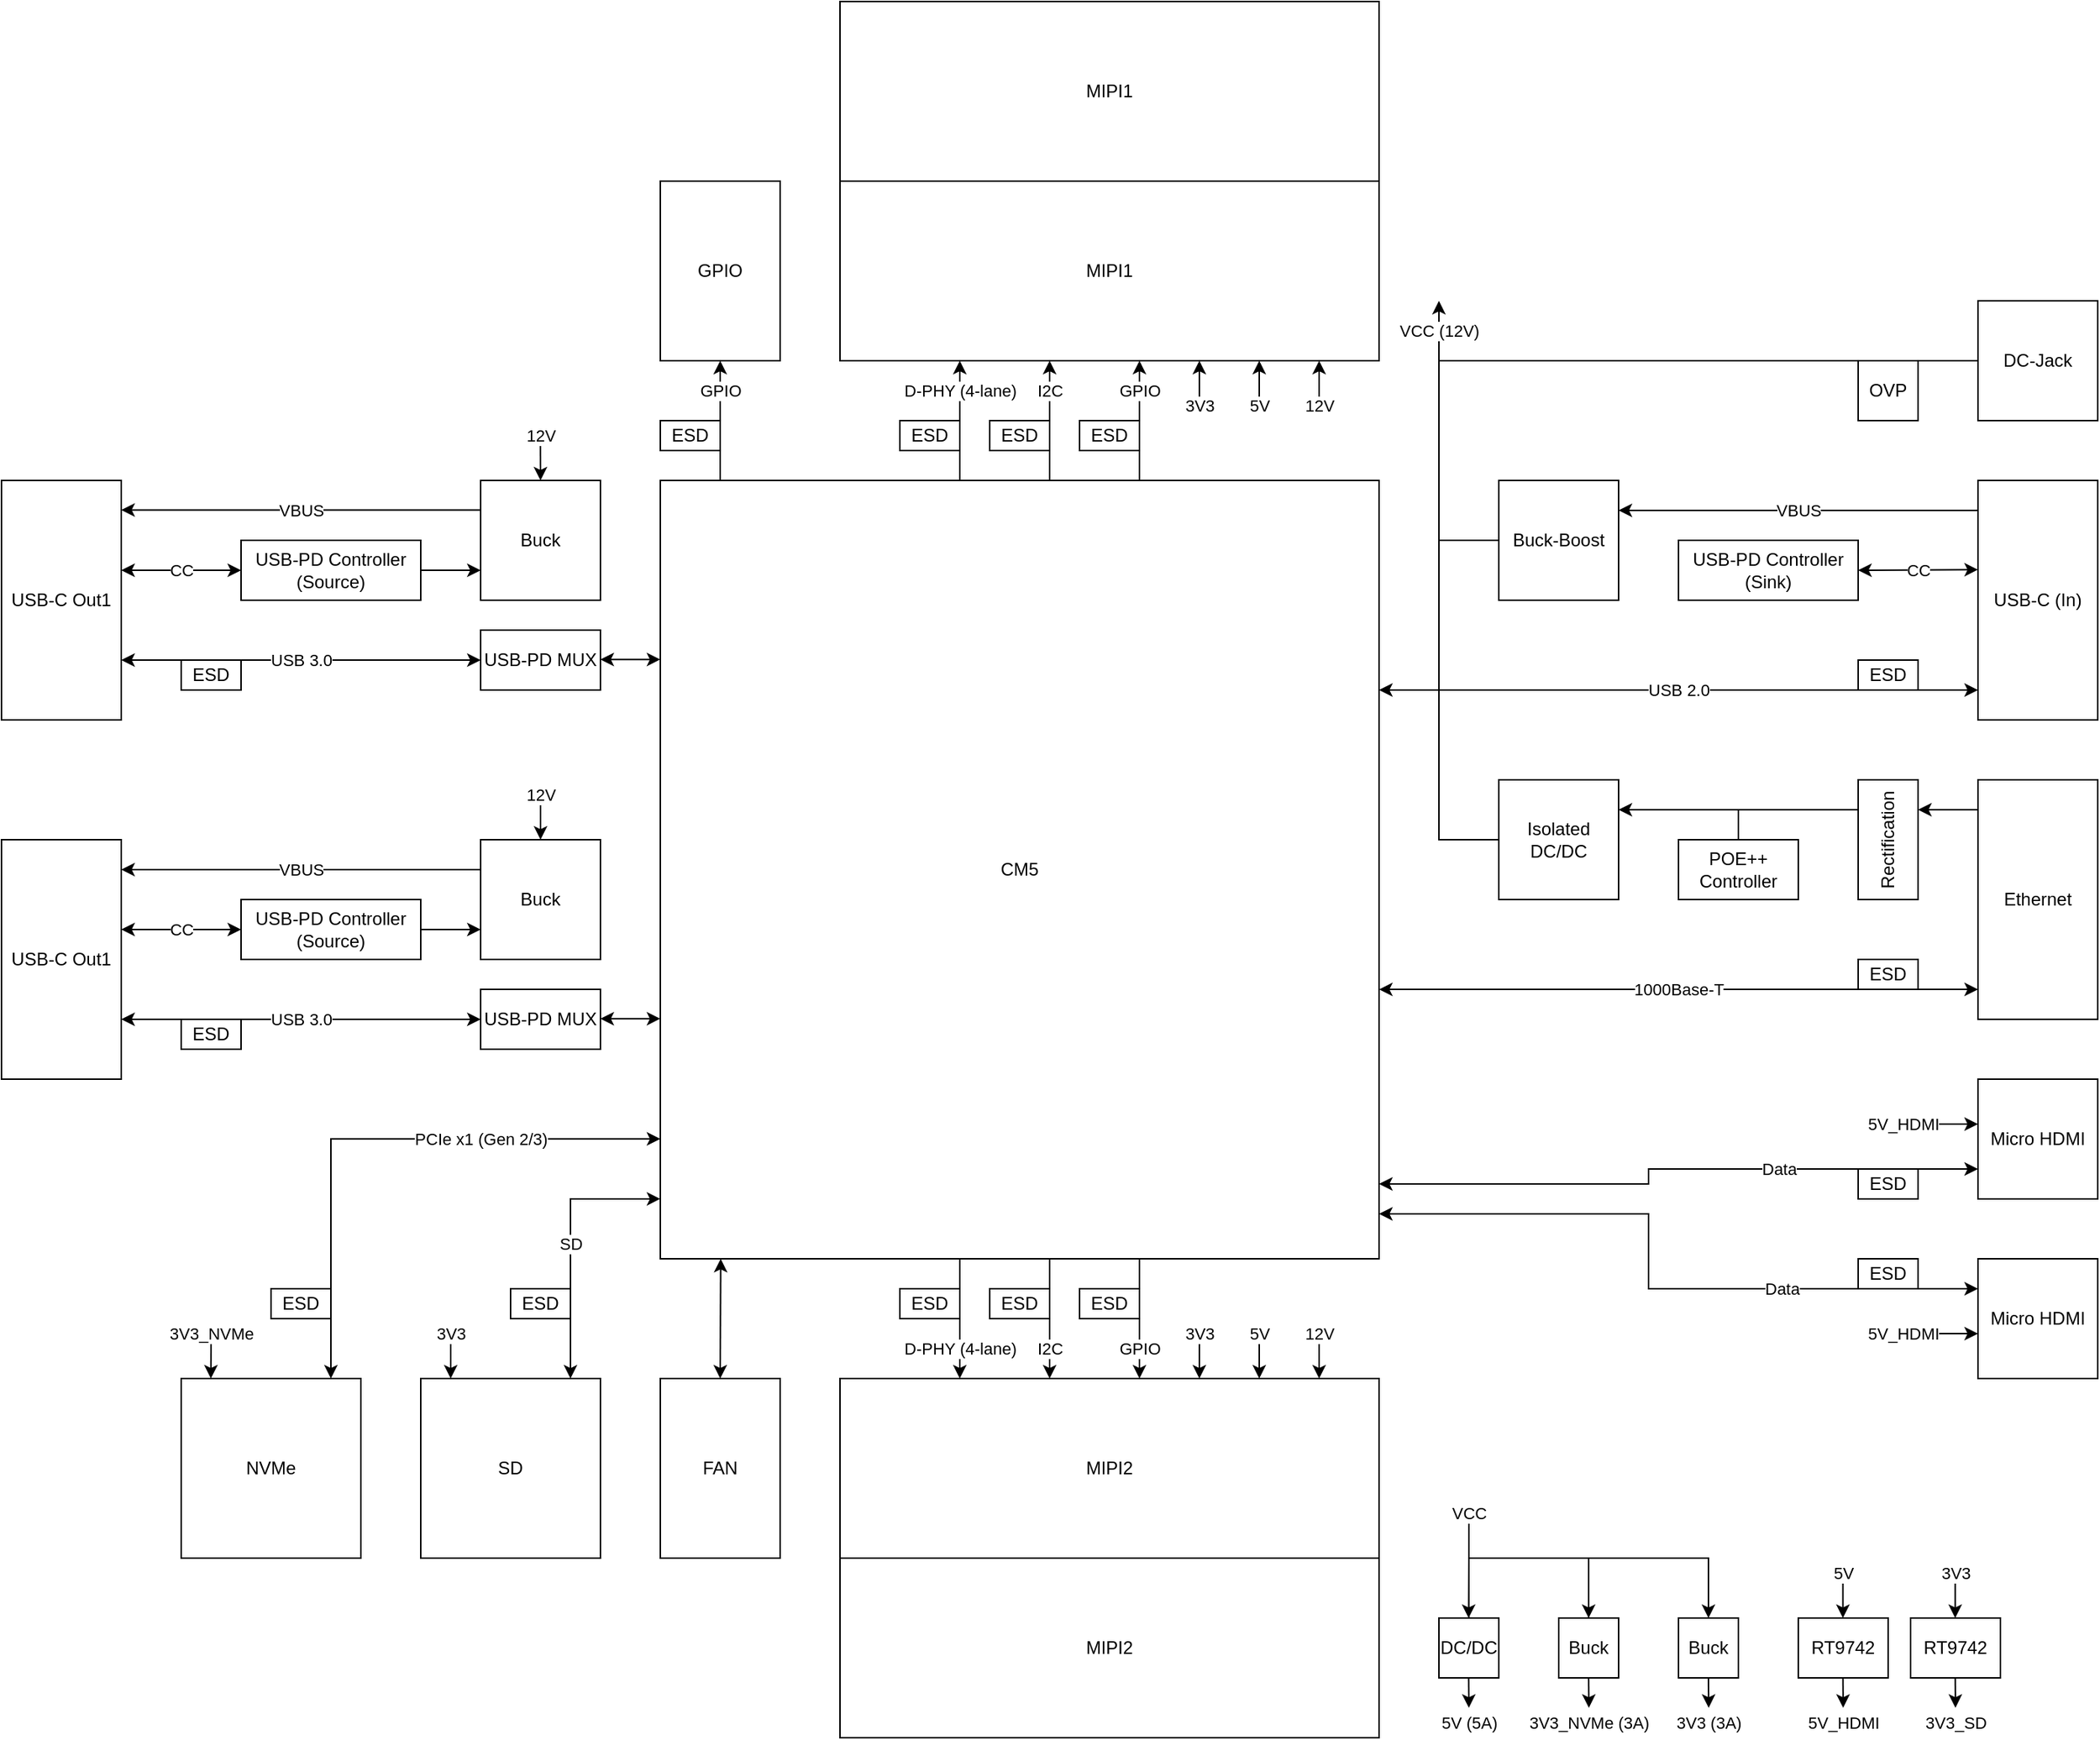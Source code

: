<mxfile version="27.1.4">
  <diagram name="Page-1" id="ZFb-VurABWfA0u6sD8vo">
    <mxGraphModel dx="1139" dy="1746" grid="1" gridSize="10" guides="1" tooltips="1" connect="1" arrows="1" fold="1" page="1" pageScale="1" pageWidth="850" pageHeight="1100" math="0" shadow="0">
      <root>
        <mxCell id="0" />
        <mxCell id="1" parent="0" />
        <mxCell id="SCgSe4FGh3BIuNATgcF7-69" value="1000Base-T" style="edgeStyle=orthogonalEdgeStyle;rounded=0;orthogonalLoop=1;jettySize=auto;html=1;startArrow=classic;startFill=1;" edge="1" parent="1" source="SCgSe4FGh3BIuNATgcF7-1">
          <mxGeometry relative="1" as="geometry">
            <mxPoint x="920" y="540.043" as="targetPoint" />
            <Array as="points">
              <mxPoint x="1010" y="540" />
              <mxPoint x="1010" y="540" />
            </Array>
          </mxGeometry>
        </mxCell>
        <mxCell id="SCgSe4FGh3BIuNATgcF7-1" value="&lt;div&gt;Ethernet&lt;/div&gt;" style="rounded=0;whiteSpace=wrap;html=1;" vertex="1" parent="1">
          <mxGeometry x="1320" y="400" width="80" height="160" as="geometry" />
        </mxCell>
        <mxCell id="SCgSe4FGh3BIuNATgcF7-2" value="NVMe" style="rounded=0;whiteSpace=wrap;html=1;" vertex="1" parent="1">
          <mxGeometry x="120" y="800" width="120" height="120" as="geometry" />
        </mxCell>
        <mxCell id="SCgSe4FGh3BIuNATgcF7-3" value="SD" style="rounded=0;whiteSpace=wrap;html=1;" vertex="1" parent="1">
          <mxGeometry x="280" y="800" width="120" height="120" as="geometry" />
        </mxCell>
        <mxCell id="SCgSe4FGh3BIuNATgcF7-4" value="USB-C (In)" style="rounded=0;whiteSpace=wrap;html=1;" vertex="1" parent="1">
          <mxGeometry x="1320" y="200" width="80" height="160" as="geometry" />
        </mxCell>
        <mxCell id="SCgSe4FGh3BIuNATgcF7-5" value="&lt;div&gt;USB-C Out1&lt;/div&gt;" style="rounded=0;whiteSpace=wrap;html=1;" vertex="1" parent="1">
          <mxGeometry y="200" width="80" height="160" as="geometry" />
        </mxCell>
        <mxCell id="SCgSe4FGh3BIuNATgcF7-6" value="USB-PD Controller (Source)" style="rounded=0;whiteSpace=wrap;html=1;" vertex="1" parent="1">
          <mxGeometry x="160" y="240" width="120" height="40" as="geometry" />
        </mxCell>
        <mxCell id="SCgSe4FGh3BIuNATgcF7-49" value="D-PHY (4-lane)" style="edgeStyle=orthogonalEdgeStyle;rounded=0;orthogonalLoop=1;jettySize=auto;html=1;exitX=0.25;exitY=0;exitDx=0;exitDy=0;entryX=0.25;entryY=1;entryDx=0;entryDy=0;" edge="1" parent="1">
          <mxGeometry x="0.5" relative="1" as="geometry">
            <mxPoint x="640" y="200" as="sourcePoint" />
            <mxPoint x="640" y="120" as="targetPoint" />
            <mxPoint as="offset" />
          </mxGeometry>
        </mxCell>
        <mxCell id="SCgSe4FGh3BIuNATgcF7-58" value="I2C" style="edgeStyle=orthogonalEdgeStyle;rounded=0;orthogonalLoop=1;jettySize=auto;html=1;exitX=0.5;exitY=0;exitDx=0;exitDy=0;entryX=0.5;entryY=1;entryDx=0;entryDy=0;" edge="1" parent="1">
          <mxGeometry x="0.5" relative="1" as="geometry">
            <mxPoint x="700" y="200" as="sourcePoint" />
            <mxPoint x="700" y="120" as="targetPoint" />
            <Array as="points">
              <mxPoint x="700" y="140" />
              <mxPoint x="700" y="140" />
            </Array>
            <mxPoint as="offset" />
          </mxGeometry>
        </mxCell>
        <mxCell id="SCgSe4FGh3BIuNATgcF7-60" value="I2C" style="edgeStyle=orthogonalEdgeStyle;rounded=0;orthogonalLoop=1;jettySize=auto;html=1;exitX=0.5;exitY=1;exitDx=0;exitDy=0;" edge="1" parent="1">
          <mxGeometry x="0.5" relative="1" as="geometry">
            <mxPoint x="700" y="720" as="sourcePoint" />
            <mxPoint x="700" y="800" as="targetPoint" />
            <mxPoint as="offset" />
          </mxGeometry>
        </mxCell>
        <mxCell id="SCgSe4FGh3BIuNATgcF7-7" value="CM5" style="rounded=0;whiteSpace=wrap;html=1;" vertex="1" parent="1">
          <mxGeometry x="440" y="200" width="480" height="520" as="geometry" />
        </mxCell>
        <mxCell id="SCgSe4FGh3BIuNATgcF7-9" value="&lt;div&gt;USB-C Out1&lt;/div&gt;" style="rounded=0;whiteSpace=wrap;html=1;" vertex="1" parent="1">
          <mxGeometry y="440" width="80" height="160" as="geometry" />
        </mxCell>
        <mxCell id="SCgSe4FGh3BIuNATgcF7-92" style="edgeStyle=orthogonalEdgeStyle;rounded=0;orthogonalLoop=1;jettySize=auto;html=1;entryX=0;entryY=0.5;entryDx=0;entryDy=0;endArrow=none;startFill=0;" edge="1" parent="1" source="SCgSe4FGh3BIuNATgcF7-10" target="SCgSe4FGh3BIuNATgcF7-12">
          <mxGeometry relative="1" as="geometry">
            <Array as="points">
              <mxPoint x="960" y="120" />
              <mxPoint x="960" y="240" />
            </Array>
          </mxGeometry>
        </mxCell>
        <mxCell id="SCgSe4FGh3BIuNATgcF7-10" value="&lt;div&gt;DC-Jack&lt;/div&gt;" style="rounded=0;whiteSpace=wrap;html=1;" vertex="1" parent="1">
          <mxGeometry x="1320" y="80" width="80" height="80" as="geometry" />
        </mxCell>
        <mxCell id="SCgSe4FGh3BIuNATgcF7-11" value="USB-PD Controller (Sink)" style="rounded=0;whiteSpace=wrap;html=1;" vertex="1" parent="1">
          <mxGeometry x="1120" y="240" width="120" height="40" as="geometry" />
        </mxCell>
        <mxCell id="SCgSe4FGh3BIuNATgcF7-91" style="edgeStyle=orthogonalEdgeStyle;rounded=0;orthogonalLoop=1;jettySize=auto;html=1;entryX=0;entryY=0.5;entryDx=0;entryDy=0;endArrow=none;startFill=0;" edge="1" parent="1" source="SCgSe4FGh3BIuNATgcF7-12" target="SCgSe4FGh3BIuNATgcF7-19">
          <mxGeometry relative="1" as="geometry">
            <Array as="points">
              <mxPoint x="960" y="240" />
              <mxPoint x="960" y="440" />
            </Array>
          </mxGeometry>
        </mxCell>
        <mxCell id="SCgSe4FGh3BIuNATgcF7-12" value="Buck-Boost" style="rounded=0;whiteSpace=wrap;html=1;" vertex="1" parent="1">
          <mxGeometry x="1000" y="200" width="80" height="80" as="geometry" />
        </mxCell>
        <mxCell id="SCgSe4FGh3BIuNATgcF7-14" value="&lt;div&gt;POE++ Controller&lt;/div&gt;" style="rounded=0;whiteSpace=wrap;html=1;" vertex="1" parent="1">
          <mxGeometry x="1120" y="440" width="80" height="40" as="geometry" />
        </mxCell>
        <mxCell id="SCgSe4FGh3BIuNATgcF7-15" value="USB-PD Controller (Source)" style="rounded=0;whiteSpace=wrap;html=1;" vertex="1" parent="1">
          <mxGeometry x="160" y="480" width="120" height="40" as="geometry" />
        </mxCell>
        <mxCell id="SCgSe4FGh3BIuNATgcF7-17" value="&lt;div&gt;MIPI1&lt;/div&gt;" style="rounded=0;whiteSpace=wrap;html=1;" vertex="1" parent="1">
          <mxGeometry x="560" width="360" height="120" as="geometry" />
        </mxCell>
        <mxCell id="SCgSe4FGh3BIuNATgcF7-50" style="edgeStyle=orthogonalEdgeStyle;rounded=0;orthogonalLoop=1;jettySize=auto;html=1;exitX=0.25;exitY=0;exitDx=0;exitDy=0;entryX=0.25;entryY=1;entryDx=0;entryDy=0;startArrow=classic;startFill=1;endArrow=none;" edge="1" parent="1">
          <mxGeometry relative="1" as="geometry">
            <mxPoint x="640" y="800" as="sourcePoint" />
            <mxPoint x="640" y="720" as="targetPoint" />
          </mxGeometry>
        </mxCell>
        <mxCell id="SCgSe4FGh3BIuNATgcF7-51" value="D-PHY (4-lane)" style="edgeLabel;html=1;align=center;verticalAlign=middle;resizable=0;points=[];" vertex="1" connectable="0" parent="SCgSe4FGh3BIuNATgcF7-50">
          <mxGeometry x="-0.205" y="-1" relative="1" as="geometry">
            <mxPoint x="-1" y="12" as="offset" />
          </mxGeometry>
        </mxCell>
        <mxCell id="SCgSe4FGh3BIuNATgcF7-18" value="MIPI2" style="rounded=0;whiteSpace=wrap;html=1;" vertex="1" parent="1">
          <mxGeometry x="560" y="800" width="360" height="120" as="geometry" />
        </mxCell>
        <mxCell id="SCgSe4FGh3BIuNATgcF7-19" value="Isolated DC/DC" style="rounded=0;whiteSpace=wrap;html=1;" vertex="1" parent="1">
          <mxGeometry x="1000" y="400" width="80" height="80" as="geometry" />
        </mxCell>
        <mxCell id="SCgSe4FGh3BIuNATgcF7-38" value="Data" style="edgeStyle=orthogonalEdgeStyle;rounded=0;orthogonalLoop=1;jettySize=auto;html=1;startArrow=classic;startFill=1;" edge="1" parent="1" source="SCgSe4FGh3BIuNATgcF7-21" target="SCgSe4FGh3BIuNATgcF7-7">
          <mxGeometry x="-0.351" relative="1" as="geometry">
            <Array as="points">
              <mxPoint x="1100" y="660" />
              <mxPoint x="1100" y="670" />
            </Array>
            <mxPoint as="offset" />
          </mxGeometry>
        </mxCell>
        <mxCell id="SCgSe4FGh3BIuNATgcF7-21" value="Micro HDMI" style="rounded=0;whiteSpace=wrap;html=1;" vertex="1" parent="1">
          <mxGeometry x="1320" y="600" width="80" height="80" as="geometry" />
        </mxCell>
        <mxCell id="SCgSe4FGh3BIuNATgcF7-36" value="Data" style="edgeStyle=orthogonalEdgeStyle;rounded=0;orthogonalLoop=1;jettySize=auto;html=1;exitX=0;exitY=0.25;exitDx=0;exitDy=0;startArrow=classic;startFill=1;" edge="1" parent="1" source="SCgSe4FGh3BIuNATgcF7-22" target="SCgSe4FGh3BIuNATgcF7-7">
          <mxGeometry x="-0.415" relative="1" as="geometry">
            <Array as="points">
              <mxPoint x="1100" y="740" />
              <mxPoint x="1100" y="690" />
            </Array>
            <mxPoint as="offset" />
          </mxGeometry>
        </mxCell>
        <mxCell id="SCgSe4FGh3BIuNATgcF7-22" value="Micro HDMI" style="rounded=0;whiteSpace=wrap;html=1;" vertex="1" parent="1">
          <mxGeometry x="1320" y="720" width="80" height="80" as="geometry" />
        </mxCell>
        <mxCell id="SCgSe4FGh3BIuNATgcF7-24" value="ESD" style="rounded=0;whiteSpace=wrap;html=1;" vertex="1" parent="1">
          <mxGeometry x="1240" y="660" width="40" height="20" as="geometry" />
        </mxCell>
        <mxCell id="SCgSe4FGh3BIuNATgcF7-25" value="ESD" style="rounded=0;whiteSpace=wrap;html=1;" vertex="1" parent="1">
          <mxGeometry x="1240" y="720" width="40" height="20" as="geometry" />
        </mxCell>
        <mxCell id="SCgSe4FGh3BIuNATgcF7-26" value="ESD" style="rounded=0;whiteSpace=wrap;html=1;" vertex="1" parent="1">
          <mxGeometry x="1240" y="520" width="40" height="20" as="geometry" />
        </mxCell>
        <mxCell id="SCgSe4FGh3BIuNATgcF7-27" value="ESD" style="rounded=0;whiteSpace=wrap;html=1;" vertex="1" parent="1">
          <mxGeometry x="1240" y="320" width="40" height="20" as="geometry" />
        </mxCell>
        <mxCell id="SCgSe4FGh3BIuNATgcF7-124" style="edgeStyle=orthogonalEdgeStyle;rounded=0;orthogonalLoop=1;jettySize=auto;html=1;exitX=0;exitY=0.25;exitDx=0;exitDy=0;" edge="1" parent="1" source="SCgSe4FGh3BIuNATgcF7-28" target="SCgSe4FGh3BIuNATgcF7-9">
          <mxGeometry relative="1" as="geometry">
            <Array as="points">
              <mxPoint x="130" y="460" />
              <mxPoint x="130" y="460" />
            </Array>
          </mxGeometry>
        </mxCell>
        <mxCell id="SCgSe4FGh3BIuNATgcF7-125" value="&lt;div&gt;VBUS&lt;/div&gt;" style="edgeLabel;html=1;align=center;verticalAlign=middle;resizable=0;points=[];" vertex="1" connectable="0" parent="SCgSe4FGh3BIuNATgcF7-124">
          <mxGeometry x="0.498" relative="1" as="geometry">
            <mxPoint x="60" as="offset" />
          </mxGeometry>
        </mxCell>
        <mxCell id="SCgSe4FGh3BIuNATgcF7-28" value="&lt;div&gt;Buck&lt;/div&gt;" style="rounded=0;whiteSpace=wrap;html=1;" vertex="1" parent="1">
          <mxGeometry x="320" y="440" width="80" height="80" as="geometry" />
        </mxCell>
        <mxCell id="SCgSe4FGh3BIuNATgcF7-29" value="&lt;div&gt;Buck&lt;/div&gt;" style="rounded=0;whiteSpace=wrap;html=1;" vertex="1" parent="1">
          <mxGeometry x="320" y="200" width="80" height="80" as="geometry" />
        </mxCell>
        <mxCell id="SCgSe4FGh3BIuNATgcF7-30" value="ESD" style="rounded=0;whiteSpace=wrap;html=1;" vertex="1" parent="1">
          <mxGeometry x="120" y="560" width="40" height="20" as="geometry" />
        </mxCell>
        <mxCell id="SCgSe4FGh3BIuNATgcF7-52" value="5V" style="endArrow=classic;html=1;rounded=0;entryX=0.75;entryY=0;entryDx=0;entryDy=0;" edge="1" parent="1">
          <mxGeometry x="-1" width="50" height="50" relative="1" as="geometry">
            <mxPoint x="840" y="770" as="sourcePoint" />
            <mxPoint x="840.0" y="800" as="targetPoint" />
            <mxPoint as="offset" />
          </mxGeometry>
        </mxCell>
        <mxCell id="SCgSe4FGh3BIuNATgcF7-53" value="12V" style="endArrow=classic;html=1;rounded=0;entryX=0.75;entryY=0;entryDx=0;entryDy=0;" edge="1" parent="1">
          <mxGeometry x="-1" width="50" height="50" relative="1" as="geometry">
            <mxPoint x="880" y="770" as="sourcePoint" />
            <mxPoint x="880" y="800" as="targetPoint" />
            <mxPoint as="offset" />
          </mxGeometry>
        </mxCell>
        <mxCell id="SCgSe4FGh3BIuNATgcF7-56" value="5V" style="endArrow=classic;html=1;rounded=0;entryX=0.75;entryY=1;entryDx=0;entryDy=0;" edge="1" parent="1">
          <mxGeometry x="-1" width="50" height="50" relative="1" as="geometry">
            <mxPoint x="840" y="150" as="sourcePoint" />
            <mxPoint x="840" y="120.0" as="targetPoint" />
            <mxPoint as="offset" />
          </mxGeometry>
        </mxCell>
        <mxCell id="SCgSe4FGh3BIuNATgcF7-57" value="12V" style="endArrow=classic;html=1;rounded=0;entryX=0.75;entryY=1;entryDx=0;entryDy=0;" edge="1" parent="1">
          <mxGeometry x="-1" width="50" height="50" relative="1" as="geometry">
            <mxPoint x="880" y="150.0" as="sourcePoint" />
            <mxPoint x="880" y="120" as="targetPoint" />
            <mxPoint as="offset" />
          </mxGeometry>
        </mxCell>
        <mxCell id="SCgSe4FGh3BIuNATgcF7-59" value="GPIO" style="edgeStyle=orthogonalEdgeStyle;rounded=0;orthogonalLoop=1;jettySize=auto;html=1;exitX=0.5;exitY=0;exitDx=0;exitDy=0;entryX=0.5;entryY=1;entryDx=0;entryDy=0;" edge="1" parent="1">
          <mxGeometry x="0.5" relative="1" as="geometry">
            <mxPoint x="760" y="200" as="sourcePoint" />
            <mxPoint x="760" y="120" as="targetPoint" />
            <mxPoint as="offset" />
            <Array as="points">
              <mxPoint x="760" y="140" />
              <mxPoint x="760" y="140" />
            </Array>
          </mxGeometry>
        </mxCell>
        <mxCell id="SCgSe4FGh3BIuNATgcF7-61" value="GPIO" style="edgeStyle=orthogonalEdgeStyle;rounded=0;orthogonalLoop=1;jettySize=auto;html=1;exitX=0.5;exitY=1;exitDx=0;exitDy=0;" edge="1" parent="1">
          <mxGeometry x="0.5" relative="1" as="geometry">
            <mxPoint x="760" y="720" as="sourcePoint" />
            <mxPoint x="760" y="800" as="targetPoint" />
            <mxPoint as="offset" />
          </mxGeometry>
        </mxCell>
        <mxCell id="SCgSe4FGh3BIuNATgcF7-67" value="VBUS" style="endArrow=classic;html=1;rounded=0;" edge="1" parent="1">
          <mxGeometry width="50" height="50" relative="1" as="geometry">
            <mxPoint x="1320" y="220" as="sourcePoint" />
            <mxPoint x="1080" y="220" as="targetPoint" />
          </mxGeometry>
        </mxCell>
        <mxCell id="SCgSe4FGh3BIuNATgcF7-70" value="Rectification" style="rounded=0;whiteSpace=wrap;html=1;horizontal=0;" vertex="1" parent="1">
          <mxGeometry x="1240" y="400" width="40" height="80" as="geometry" />
        </mxCell>
        <mxCell id="SCgSe4FGh3BIuNATgcF7-71" value="" style="endArrow=classic;html=1;rounded=0;" edge="1" parent="1">
          <mxGeometry width="50" height="50" relative="1" as="geometry">
            <mxPoint x="1320" y="420" as="sourcePoint" />
            <mxPoint x="1280" y="420" as="targetPoint" />
          </mxGeometry>
        </mxCell>
        <mxCell id="SCgSe4FGh3BIuNATgcF7-72" value="" style="endArrow=classic;html=1;rounded=0;exitX=0;exitY=0.25;exitDx=0;exitDy=0;" edge="1" parent="1" source="SCgSe4FGh3BIuNATgcF7-70">
          <mxGeometry width="50" height="50" relative="1" as="geometry">
            <mxPoint x="1120" y="420" as="sourcePoint" />
            <mxPoint x="1080" y="420" as="targetPoint" />
          </mxGeometry>
        </mxCell>
        <mxCell id="SCgSe4FGh3BIuNATgcF7-73" value="" style="endArrow=none;html=1;rounded=0;exitX=0.5;exitY=0;exitDx=0;exitDy=0;" edge="1" parent="1" source="SCgSe4FGh3BIuNATgcF7-14">
          <mxGeometry width="50" height="50" relative="1" as="geometry">
            <mxPoint x="1160" y="410" as="sourcePoint" />
            <mxPoint x="1160" y="420" as="targetPoint" />
          </mxGeometry>
        </mxCell>
        <mxCell id="SCgSe4FGh3BIuNATgcF7-75" value="" style="endArrow=classic;html=1;rounded=0;exitX=1;exitY=0.5;exitDx=0;exitDy=0;entryX=0;entryY=0.75;entryDx=0;entryDy=0;" edge="1" parent="1" source="SCgSe4FGh3BIuNATgcF7-15" target="SCgSe4FGh3BIuNATgcF7-28">
          <mxGeometry width="50" height="50" relative="1" as="geometry">
            <mxPoint x="200" y="470" as="sourcePoint" />
            <mxPoint x="250" y="420" as="targetPoint" />
          </mxGeometry>
        </mxCell>
        <mxCell id="SCgSe4FGh3BIuNATgcF7-76" value="" style="endArrow=classic;html=1;rounded=0;exitX=1;exitY=0.5;exitDx=0;exitDy=0;entryX=0;entryY=0.75;entryDx=0;entryDy=0;" edge="1" parent="1" source="SCgSe4FGh3BIuNATgcF7-6" target="SCgSe4FGh3BIuNATgcF7-29">
          <mxGeometry width="50" height="50" relative="1" as="geometry">
            <mxPoint x="240" y="260" as="sourcePoint" />
            <mxPoint x="280" y="260" as="targetPoint" />
          </mxGeometry>
        </mxCell>
        <mxCell id="SCgSe4FGh3BIuNATgcF7-77" value="USB 3.0" style="edgeStyle=orthogonalEdgeStyle;rounded=0;orthogonalLoop=1;jettySize=auto;html=1;startArrow=classic;startFill=1;" edge="1" parent="1">
          <mxGeometry relative="1" as="geometry">
            <mxPoint x="320" y="560" as="sourcePoint" />
            <mxPoint x="80" y="560" as="targetPoint" />
            <Array as="points">
              <mxPoint x="170" y="560" />
              <mxPoint x="170" y="560" />
            </Array>
          </mxGeometry>
        </mxCell>
        <mxCell id="SCgSe4FGh3BIuNATgcF7-79" value="CC" style="endArrow=classic;html=1;rounded=0;exitX=1;exitY=0.5;exitDx=0;exitDy=0;entryX=1;entryY=0.5;entryDx=0;entryDy=0;startArrow=classic;startFill=1;" edge="1" parent="1" target="SCgSe4FGh3BIuNATgcF7-11">
          <mxGeometry width="50" height="50" relative="1" as="geometry">
            <mxPoint x="1320" y="259.58" as="sourcePoint" />
            <mxPoint x="1360" y="259.58" as="targetPoint" />
          </mxGeometry>
        </mxCell>
        <mxCell id="SCgSe4FGh3BIuNATgcF7-80" value="CC" style="endArrow=classic;html=1;rounded=0;entryX=1;entryY=0.5;entryDx=0;entryDy=0;startArrow=classic;startFill=1;exitX=0;exitY=0.5;exitDx=0;exitDy=0;" edge="1" parent="1" source="SCgSe4FGh3BIuNATgcF7-15">
          <mxGeometry width="50" height="50" relative="1" as="geometry">
            <mxPoint x="120" y="500" as="sourcePoint" />
            <mxPoint x="80" y="500" as="targetPoint" />
          </mxGeometry>
        </mxCell>
        <mxCell id="SCgSe4FGh3BIuNATgcF7-81" value="CC" style="endArrow=classic;html=1;rounded=0;startArrow=classic;startFill=1;exitX=0;exitY=0.5;exitDx=0;exitDy=0;" edge="1" parent="1" source="SCgSe4FGh3BIuNATgcF7-6">
          <mxGeometry width="50" height="50" relative="1" as="geometry">
            <mxPoint x="180" y="299.71" as="sourcePoint" />
            <mxPoint x="80" y="260" as="targetPoint" />
          </mxGeometry>
        </mxCell>
        <mxCell id="SCgSe4FGh3BIuNATgcF7-82" value="12V" style="endArrow=classic;html=1;rounded=0;entryX=0.5;entryY=0;entryDx=0;entryDy=0;" edge="1" parent="1" target="SCgSe4FGh3BIuNATgcF7-28">
          <mxGeometry x="-1" width="50" height="50" relative="1" as="geometry">
            <mxPoint x="360" y="410" as="sourcePoint" />
            <mxPoint x="840" y="550" as="targetPoint" />
            <mxPoint as="offset" />
          </mxGeometry>
        </mxCell>
        <mxCell id="SCgSe4FGh3BIuNATgcF7-83" value="12V" style="endArrow=classic;html=1;rounded=0;" edge="1" parent="1">
          <mxGeometry x="-1" width="50" height="50" relative="1" as="geometry">
            <mxPoint x="359.86" y="170" as="sourcePoint" />
            <mxPoint x="360" y="200" as="targetPoint" />
            <mxPoint as="offset" />
          </mxGeometry>
        </mxCell>
        <mxCell id="SCgSe4FGh3BIuNATgcF7-85" value="SD" style="edgeStyle=orthogonalEdgeStyle;rounded=0;orthogonalLoop=1;jettySize=auto;html=1;entryX=0;entryY=0.923;entryDx=0;entryDy=0;entryPerimeter=0;startArrow=classic;startFill=1;" edge="1" parent="1" source="SCgSe4FGh3BIuNATgcF7-3">
          <mxGeometry relative="1" as="geometry">
            <mxPoint x="440" y="679.96" as="targetPoint" />
            <Array as="points">
              <mxPoint x="380" y="680" />
            </Array>
          </mxGeometry>
        </mxCell>
        <mxCell id="SCgSe4FGh3BIuNATgcF7-87" value="&lt;div&gt;3V3_NVMe&lt;/div&gt;" style="endArrow=classic;html=1;rounded=0;" edge="1" parent="1">
          <mxGeometry x="-1" width="50" height="50" relative="1" as="geometry">
            <mxPoint x="140" y="770" as="sourcePoint" />
            <mxPoint x="139.83" y="800" as="targetPoint" />
            <mxPoint as="offset" />
          </mxGeometry>
        </mxCell>
        <mxCell id="SCgSe4FGh3BIuNATgcF7-88" value="&lt;div&gt;3V3&lt;/div&gt;" style="endArrow=classic;html=1;rounded=0;" edge="1" parent="1">
          <mxGeometry x="-1" width="50" height="50" relative="1" as="geometry">
            <mxPoint x="300" y="770" as="sourcePoint" />
            <mxPoint x="300" y="800" as="targetPoint" />
            <mxPoint as="offset" />
          </mxGeometry>
        </mxCell>
        <mxCell id="SCgSe4FGh3BIuNATgcF7-89" value="ESD" style="rounded=0;whiteSpace=wrap;html=1;" vertex="1" parent="1">
          <mxGeometry x="340" y="740" width="40" height="20" as="geometry" />
        </mxCell>
        <mxCell id="SCgSe4FGh3BIuNATgcF7-93" value="VCC (12V)" style="endArrow=classic;startArrow=none;html=1;rounded=0;startFill=0;" edge="1" parent="1">
          <mxGeometry width="50" height="50" relative="1" as="geometry">
            <mxPoint x="960" y="120" as="sourcePoint" />
            <mxPoint x="960" y="80" as="targetPoint" />
            <mxPoint as="offset" />
          </mxGeometry>
        </mxCell>
        <mxCell id="SCgSe4FGh3BIuNATgcF7-94" value="DC/DC" style="rounded=0;whiteSpace=wrap;html=1;" vertex="1" parent="1">
          <mxGeometry x="960" y="960" width="40" height="40" as="geometry" />
        </mxCell>
        <mxCell id="SCgSe4FGh3BIuNATgcF7-97" value="VCC" style="endArrow=classic;html=1;rounded=0;" edge="1" parent="1">
          <mxGeometry x="-1" width="50" height="50" relative="1" as="geometry">
            <mxPoint x="980" y="890" as="sourcePoint" />
            <mxPoint x="979.81" y="960" as="targetPoint" />
            <mxPoint as="offset" />
            <Array as="points">
              <mxPoint x="980" y="920" />
            </Array>
          </mxGeometry>
        </mxCell>
        <mxCell id="SCgSe4FGh3BIuNATgcF7-98" value="OVP" style="rounded=0;whiteSpace=wrap;html=1;" vertex="1" parent="1">
          <mxGeometry x="1240" y="120" width="40" height="40" as="geometry" />
        </mxCell>
        <mxCell id="SCgSe4FGh3BIuNATgcF7-99" value="USB 2.0" style="edgeStyle=orthogonalEdgeStyle;rounded=0;orthogonalLoop=1;jettySize=auto;html=1;startArrow=classic;startFill=1;" edge="1" parent="1">
          <mxGeometry relative="1" as="geometry">
            <mxPoint x="1320" y="340" as="sourcePoint" />
            <mxPoint x="920" y="340" as="targetPoint" />
            <Array as="points">
              <mxPoint x="1010" y="340" />
              <mxPoint x="1010" y="340" />
            </Array>
          </mxGeometry>
        </mxCell>
        <mxCell id="SCgSe4FGh3BIuNATgcF7-100" value="5V (5A)" style="endArrow=none;html=1;rounded=0;startArrow=classic;startFill=1;" edge="1" parent="1">
          <mxGeometry x="-1" y="-10" width="50" height="50" relative="1" as="geometry">
            <mxPoint x="980" y="1020" as="sourcePoint" />
            <mxPoint x="979.84" y="1000" as="targetPoint" />
            <mxPoint x="-10" y="10" as="offset" />
          </mxGeometry>
        </mxCell>
        <mxCell id="SCgSe4FGh3BIuNATgcF7-122" style="edgeStyle=orthogonalEdgeStyle;rounded=0;orthogonalLoop=1;jettySize=auto;html=1;entryX=0.5;entryY=0;entryDx=0;entryDy=0;endArrow=none;startFill=1;startArrow=classic;" edge="1" parent="1" source="SCgSe4FGh3BIuNATgcF7-101" target="SCgSe4FGh3BIuNATgcF7-94">
          <mxGeometry relative="1" as="geometry">
            <Array as="points">
              <mxPoint x="1060" y="920" />
              <mxPoint x="980" y="920" />
            </Array>
          </mxGeometry>
        </mxCell>
        <mxCell id="SCgSe4FGh3BIuNATgcF7-101" value="&lt;div&gt;Buck&lt;/div&gt;" style="rounded=0;whiteSpace=wrap;html=1;" vertex="1" parent="1">
          <mxGeometry x="1040" y="960" width="40" height="40" as="geometry" />
        </mxCell>
        <mxCell id="SCgSe4FGh3BIuNATgcF7-103" value="3V3_NVMe (3A)" style="endArrow=none;html=1;rounded=0;startArrow=classic;startFill=1;" edge="1" parent="1">
          <mxGeometry x="-1" y="-10" width="50" height="50" relative="1" as="geometry">
            <mxPoint x="1060.16" y="1020" as="sourcePoint" />
            <mxPoint x="1060" y="1000" as="targetPoint" />
            <mxPoint x="-10" y="10" as="offset" />
          </mxGeometry>
        </mxCell>
        <mxCell id="SCgSe4FGh3BIuNATgcF7-123" style="edgeStyle=orthogonalEdgeStyle;rounded=0;orthogonalLoop=1;jettySize=auto;html=1;entryX=0.5;entryY=0;entryDx=0;entryDy=0;endArrow=none;startFill=1;startArrow=classic;" edge="1" parent="1" source="SCgSe4FGh3BIuNATgcF7-106" target="SCgSe4FGh3BIuNATgcF7-101">
          <mxGeometry relative="1" as="geometry">
            <Array as="points">
              <mxPoint x="1140" y="920" />
              <mxPoint x="1060" y="920" />
            </Array>
          </mxGeometry>
        </mxCell>
        <mxCell id="SCgSe4FGh3BIuNATgcF7-106" value="&lt;div&gt;Buck&lt;/div&gt;" style="rounded=0;whiteSpace=wrap;html=1;" vertex="1" parent="1">
          <mxGeometry x="1120" y="960" width="40" height="40" as="geometry" />
        </mxCell>
        <mxCell id="SCgSe4FGh3BIuNATgcF7-107" value="3V3 (3A)" style="endArrow=none;html=1;rounded=0;startArrow=classic;startFill=1;" edge="1" parent="1">
          <mxGeometry x="-1" y="-10" width="50" height="50" relative="1" as="geometry">
            <mxPoint x="1140.16" y="1020" as="sourcePoint" />
            <mxPoint x="1140" y="1000" as="targetPoint" />
            <mxPoint x="-10" y="10" as="offset" />
          </mxGeometry>
        </mxCell>
        <mxCell id="SCgSe4FGh3BIuNATgcF7-108" value="ESD" style="rounded=0;whiteSpace=wrap;html=1;" vertex="1" parent="1">
          <mxGeometry x="600" y="160" width="40" height="20" as="geometry" />
        </mxCell>
        <mxCell id="SCgSe4FGh3BIuNATgcF7-109" value="ESD" style="rounded=0;whiteSpace=wrap;html=1;" vertex="1" parent="1">
          <mxGeometry x="660" y="160" width="40" height="20" as="geometry" />
        </mxCell>
        <mxCell id="SCgSe4FGh3BIuNATgcF7-110" value="ESD" style="rounded=0;whiteSpace=wrap;html=1;" vertex="1" parent="1">
          <mxGeometry x="720" y="160" width="40" height="20" as="geometry" />
        </mxCell>
        <mxCell id="SCgSe4FGh3BIuNATgcF7-112" value="ESD" style="rounded=0;whiteSpace=wrap;html=1;" vertex="1" parent="1">
          <mxGeometry x="600" y="740" width="40" height="20" as="geometry" />
        </mxCell>
        <mxCell id="SCgSe4FGh3BIuNATgcF7-113" value="ESD" style="rounded=0;whiteSpace=wrap;html=1;" vertex="1" parent="1">
          <mxGeometry x="660" y="740" width="40" height="20" as="geometry" />
        </mxCell>
        <mxCell id="SCgSe4FGh3BIuNATgcF7-114" value="ESD" style="rounded=0;whiteSpace=wrap;html=1;" vertex="1" parent="1">
          <mxGeometry x="720" y="740" width="40" height="20" as="geometry" />
        </mxCell>
        <mxCell id="SCgSe4FGh3BIuNATgcF7-115" value="MIPI2" style="rounded=0;whiteSpace=wrap;html=1;" vertex="1" parent="1">
          <mxGeometry x="560" y="920" width="360" height="120" as="geometry" />
        </mxCell>
        <mxCell id="SCgSe4FGh3BIuNATgcF7-116" value="MIPI1" style="rounded=0;whiteSpace=wrap;html=1;" vertex="1" parent="1">
          <mxGeometry x="560" y="-120" width="360" height="120" as="geometry" />
        </mxCell>
        <mxCell id="SCgSe4FGh3BIuNATgcF7-118" value="3V3" style="endArrow=classic;html=1;rounded=0;entryX=0.75;entryY=1;entryDx=0;entryDy=0;" edge="1" parent="1">
          <mxGeometry x="-1" width="50" height="50" relative="1" as="geometry">
            <mxPoint x="800" y="150.0" as="sourcePoint" />
            <mxPoint x="800" y="120" as="targetPoint" />
            <mxPoint as="offset" />
          </mxGeometry>
        </mxCell>
        <mxCell id="SCgSe4FGh3BIuNATgcF7-119" value="3V3" style="endArrow=classic;html=1;rounded=0;entryX=0.75;entryY=0;entryDx=0;entryDy=0;" edge="1" parent="1">
          <mxGeometry x="-1" width="50" height="50" relative="1" as="geometry">
            <mxPoint x="800" y="770" as="sourcePoint" />
            <mxPoint x="800.0" y="800" as="targetPoint" />
            <mxPoint as="offset" />
          </mxGeometry>
        </mxCell>
        <mxCell id="SCgSe4FGh3BIuNATgcF7-126" style="edgeStyle=orthogonalEdgeStyle;rounded=0;orthogonalLoop=1;jettySize=auto;html=1;exitX=0;exitY=0.25;exitDx=0;exitDy=0;" edge="1" parent="1">
          <mxGeometry relative="1" as="geometry">
            <mxPoint x="320" y="219.7" as="sourcePoint" />
            <mxPoint x="80" y="219.7" as="targetPoint" />
            <Array as="points">
              <mxPoint x="130" y="219.7" />
              <mxPoint x="130" y="219.7" />
            </Array>
          </mxGeometry>
        </mxCell>
        <mxCell id="SCgSe4FGh3BIuNATgcF7-127" value="&lt;div&gt;VBUS&lt;/div&gt;" style="edgeLabel;html=1;align=center;verticalAlign=middle;resizable=0;points=[];" vertex="1" connectable="0" parent="SCgSe4FGh3BIuNATgcF7-126">
          <mxGeometry x="0.498" relative="1" as="geometry">
            <mxPoint x="60" as="offset" />
          </mxGeometry>
        </mxCell>
        <mxCell id="SCgSe4FGh3BIuNATgcF7-129" value="GPIO" style="rounded=0;whiteSpace=wrap;html=1;" vertex="1" parent="1">
          <mxGeometry x="440" width="80" height="120" as="geometry" />
        </mxCell>
        <mxCell id="SCgSe4FGh3BIuNATgcF7-130" value="RT9742" style="rounded=0;whiteSpace=wrap;html=1;" vertex="1" parent="1">
          <mxGeometry x="1200" y="960" width="60" height="40" as="geometry" />
        </mxCell>
        <mxCell id="SCgSe4FGh3BIuNATgcF7-132" value="5V_HDMI" style="endArrow=none;html=1;rounded=0;startArrow=classic;startFill=1;" edge="1" parent="1">
          <mxGeometry x="-1" y="-10" width="50" height="50" relative="1" as="geometry">
            <mxPoint x="1229.98" y="1020" as="sourcePoint" />
            <mxPoint x="1229.82" y="1000" as="targetPoint" />
            <mxPoint x="-10" y="10" as="offset" />
          </mxGeometry>
        </mxCell>
        <mxCell id="SCgSe4FGh3BIuNATgcF7-135" value="5V_HDMI" style="endArrow=classic;html=1;rounded=0;" edge="1" parent="1">
          <mxGeometry x="-1" y="-19" width="50" height="50" relative="1" as="geometry">
            <mxPoint x="1289.31" y="630" as="sourcePoint" />
            <mxPoint x="1320" y="630" as="targetPoint" />
            <mxPoint x="-19" y="-19" as="offset" />
          </mxGeometry>
        </mxCell>
        <mxCell id="SCgSe4FGh3BIuNATgcF7-136" value="5V_HDMI" style="endArrow=classic;html=1;rounded=0;" edge="1" parent="1">
          <mxGeometry x="-1" y="-19" width="50" height="50" relative="1" as="geometry">
            <mxPoint x="1289.31" y="770" as="sourcePoint" />
            <mxPoint x="1320" y="770" as="targetPoint" />
            <mxPoint x="-19" y="-19" as="offset" />
          </mxGeometry>
        </mxCell>
        <mxCell id="SCgSe4FGh3BIuNATgcF7-137" value="5V" style="endArrow=classic;html=1;rounded=0;entryX=0.75;entryY=0;entryDx=0;entryDy=0;" edge="1" parent="1">
          <mxGeometry x="-1" width="50" height="50" relative="1" as="geometry">
            <mxPoint x="1229.8" y="930" as="sourcePoint" />
            <mxPoint x="1229.8" y="960" as="targetPoint" />
            <mxPoint as="offset" />
          </mxGeometry>
        </mxCell>
        <mxCell id="SCgSe4FGh3BIuNATgcF7-138" value="RT9742" style="rounded=0;whiteSpace=wrap;html=1;" vertex="1" parent="1">
          <mxGeometry x="1275" y="960" width="60" height="40" as="geometry" />
        </mxCell>
        <mxCell id="SCgSe4FGh3BIuNATgcF7-139" value="3V3_SD" style="endArrow=none;html=1;rounded=0;startArrow=classic;startFill=1;" edge="1" parent="1">
          <mxGeometry x="-1" y="-10" width="50" height="50" relative="1" as="geometry">
            <mxPoint x="1304.98" y="1020" as="sourcePoint" />
            <mxPoint x="1304.82" y="1000" as="targetPoint" />
            <mxPoint x="-10" y="10" as="offset" />
          </mxGeometry>
        </mxCell>
        <mxCell id="SCgSe4FGh3BIuNATgcF7-140" value="3V3" style="endArrow=classic;html=1;rounded=0;entryX=0.75;entryY=0;entryDx=0;entryDy=0;" edge="1" parent="1">
          <mxGeometry x="-1" width="50" height="50" relative="1" as="geometry">
            <mxPoint x="1304.8" y="930" as="sourcePoint" />
            <mxPoint x="1304.8" y="960" as="targetPoint" />
            <mxPoint as="offset" />
          </mxGeometry>
        </mxCell>
        <mxCell id="SCgSe4FGh3BIuNATgcF7-142" value="FAN" style="rounded=0;whiteSpace=wrap;html=1;" vertex="1" parent="1">
          <mxGeometry x="440" y="800" width="80" height="120" as="geometry" />
        </mxCell>
        <mxCell id="SCgSe4FGh3BIuNATgcF7-143" value="GPIO" style="edgeStyle=orthogonalEdgeStyle;rounded=0;orthogonalLoop=1;jettySize=auto;html=1;exitX=0.5;exitY=0;exitDx=0;exitDy=0;entryX=0.5;entryY=1;entryDx=0;entryDy=0;" edge="1" parent="1">
          <mxGeometry x="0.5" relative="1" as="geometry">
            <mxPoint x="480" y="200" as="sourcePoint" />
            <mxPoint x="480" y="120" as="targetPoint" />
            <mxPoint as="offset" />
            <Array as="points">
              <mxPoint x="480" y="140" />
              <mxPoint x="480" y="140" />
            </Array>
          </mxGeometry>
        </mxCell>
        <mxCell id="SCgSe4FGh3BIuNATgcF7-144" value="ESD" style="rounded=0;whiteSpace=wrap;html=1;" vertex="1" parent="1">
          <mxGeometry x="440" y="160" width="40" height="20" as="geometry" />
        </mxCell>
        <mxCell id="SCgSe4FGh3BIuNATgcF7-145" value="" style="endArrow=classic;startArrow=classic;html=1;rounded=0;exitX=0.5;exitY=0;exitDx=0;exitDy=0;" edge="1" parent="1">
          <mxGeometry width="50" height="50" relative="1" as="geometry">
            <mxPoint x="480" y="800" as="sourcePoint" />
            <mxPoint x="480.33" y="720" as="targetPoint" />
          </mxGeometry>
        </mxCell>
        <mxCell id="SCgSe4FGh3BIuNATgcF7-146" value="PCIe x1 (Gen 2/3)" style="edgeStyle=orthogonalEdgeStyle;rounded=0;orthogonalLoop=1;jettySize=auto;html=1;entryX=0;entryY=0.846;entryDx=0;entryDy=0;entryPerimeter=0;startArrow=classic;startFill=1;" edge="1" parent="1" target="SCgSe4FGh3BIuNATgcF7-7">
          <mxGeometry x="0.369" relative="1" as="geometry">
            <mxPoint x="220" y="800" as="sourcePoint" />
            <mxPoint x="280" y="679.96" as="targetPoint" />
            <Array as="points">
              <mxPoint x="220" y="640" />
            </Array>
            <mxPoint as="offset" />
          </mxGeometry>
        </mxCell>
        <mxCell id="SCgSe4FGh3BIuNATgcF7-147" value="ESD" style="rounded=0;whiteSpace=wrap;html=1;" vertex="1" parent="1">
          <mxGeometry x="180" y="740" width="40" height="20" as="geometry" />
        </mxCell>
        <mxCell id="SCgSe4FGh3BIuNATgcF7-148" value="USB-PD MUX" style="rounded=0;whiteSpace=wrap;html=1;" vertex="1" parent="1">
          <mxGeometry x="320" y="540" width="80" height="40" as="geometry" />
        </mxCell>
        <mxCell id="SCgSe4FGh3BIuNATgcF7-151" value="" style="endArrow=classic;startArrow=classic;html=1;rounded=0;" edge="1" parent="1">
          <mxGeometry width="50" height="50" relative="1" as="geometry">
            <mxPoint x="400" y="559.6" as="sourcePoint" />
            <mxPoint x="440" y="559.6" as="targetPoint" />
          </mxGeometry>
        </mxCell>
        <mxCell id="SCgSe4FGh3BIuNATgcF7-152" value="ESD" style="rounded=0;whiteSpace=wrap;html=1;" vertex="1" parent="1">
          <mxGeometry x="120" y="320" width="40" height="20" as="geometry" />
        </mxCell>
        <mxCell id="SCgSe4FGh3BIuNATgcF7-153" value="USB 3.0" style="edgeStyle=orthogonalEdgeStyle;rounded=0;orthogonalLoop=1;jettySize=auto;html=1;startArrow=classic;startFill=1;" edge="1" parent="1">
          <mxGeometry relative="1" as="geometry">
            <mxPoint x="320" y="320" as="sourcePoint" />
            <mxPoint x="80" y="320" as="targetPoint" />
            <Array as="points">
              <mxPoint x="170" y="320" />
              <mxPoint x="170" y="320" />
            </Array>
          </mxGeometry>
        </mxCell>
        <mxCell id="SCgSe4FGh3BIuNATgcF7-154" value="USB-PD MUX" style="rounded=0;whiteSpace=wrap;html=1;" vertex="1" parent="1">
          <mxGeometry x="320" y="300" width="80" height="40" as="geometry" />
        </mxCell>
        <mxCell id="SCgSe4FGh3BIuNATgcF7-155" value="" style="endArrow=classic;startArrow=classic;html=1;rounded=0;" edge="1" parent="1">
          <mxGeometry width="50" height="50" relative="1" as="geometry">
            <mxPoint x="400" y="319.6" as="sourcePoint" />
            <mxPoint x="440" y="319.6" as="targetPoint" />
          </mxGeometry>
        </mxCell>
      </root>
    </mxGraphModel>
  </diagram>
</mxfile>
